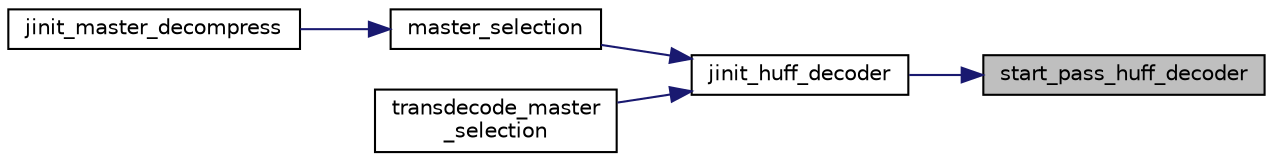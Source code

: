 digraph "start_pass_huff_decoder"
{
 // LATEX_PDF_SIZE
  bgcolor="transparent";
  edge [fontname="Helvetica",fontsize="10",labelfontname="Helvetica",labelfontsize="10"];
  node [fontname="Helvetica",fontsize="10",shape=record];
  rankdir="RL";
  Node95 [label="start_pass_huff_decoder",height=0.2,width=0.4,color="black", fillcolor="grey75", style="filled", fontcolor="black",tooltip=" "];
  Node95 -> Node96 [dir="back",color="midnightblue",fontsize="10",style="solid"];
  Node96 [label="jinit_huff_decoder",height=0.2,width=0.4,color="black",URL="$jdhuff_8c.html#a499c7dbe17fbded1a5249083607a97d5",tooltip=" "];
  Node96 -> Node97 [dir="back",color="midnightblue",fontsize="10",style="solid"];
  Node97 [label="master_selection",height=0.2,width=0.4,color="black",URL="$jdmaster_8c.html#a440a4f3af47f35f6dd2a353329bc3baf",tooltip=" "];
  Node97 -> Node98 [dir="back",color="midnightblue",fontsize="10",style="solid"];
  Node98 [label="jinit_master_decompress",height=0.2,width=0.4,color="black",URL="$jdmaster_8c.html#a103160e5ec5fd80c654e74f633b14818",tooltip=" "];
  Node96 -> Node99 [dir="back",color="midnightblue",fontsize="10",style="solid"];
  Node99 [label="transdecode_master\l_selection",height=0.2,width=0.4,color="black",URL="$jdtrans_8c.html#a16d68f98db8a777ad657673ad118d279",tooltip=" "];
}
